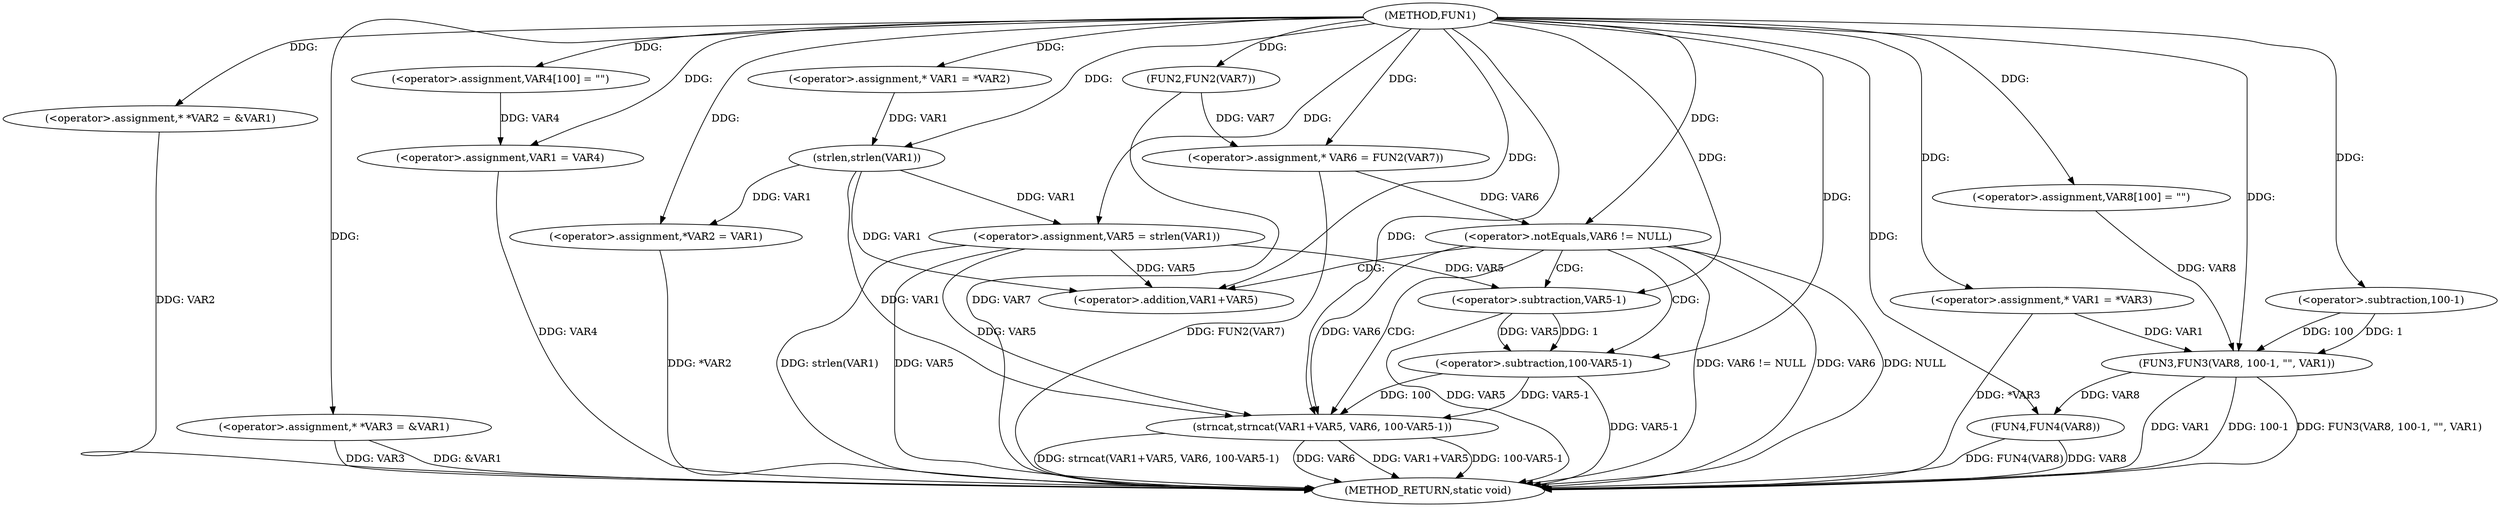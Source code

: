 digraph FUN1 {  
"1000100" [label = "(METHOD,FUN1)" ]
"1000176" [label = "(METHOD_RETURN,static void)" ]
"1000104" [label = "(<operator>.assignment,* *VAR2 = &VAR1)" ]
"1000109" [label = "(<operator>.assignment,* *VAR3 = &VAR1)" ]
"1000114" [label = "(<operator>.assignment,VAR4[100] = \"\")" ]
"1000117" [label = "(<operator>.assignment,VAR1 = VAR4)" ]
"1000122" [label = "(<operator>.assignment,* VAR1 = *VAR2)" ]
"1000128" [label = "(<operator>.assignment,VAR5 = strlen(VAR1))" ]
"1000130" [label = "(strlen,strlen(VAR1))" ]
"1000133" [label = "(<operator>.assignment,* VAR6 = FUN2(VAR7))" ]
"1000135" [label = "(FUN2,FUN2(VAR7))" ]
"1000138" [label = "(<operator>.notEquals,VAR6 != NULL)" ]
"1000142" [label = "(strncat,strncat(VAR1+VAR5, VAR6, 100-VAR5-1))" ]
"1000143" [label = "(<operator>.addition,VAR1+VAR5)" ]
"1000147" [label = "(<operator>.subtraction,100-VAR5-1)" ]
"1000149" [label = "(<operator>.subtraction,VAR5-1)" ]
"1000152" [label = "(<operator>.assignment,*VAR2 = VAR1)" ]
"1000158" [label = "(<operator>.assignment,* VAR1 = *VAR3)" ]
"1000164" [label = "(<operator>.assignment,VAR8[100] = \"\")" ]
"1000167" [label = "(FUN3,FUN3(VAR8, 100-1, \"\", VAR1))" ]
"1000169" [label = "(<operator>.subtraction,100-1)" ]
"1000174" [label = "(FUN4,FUN4(VAR8))" ]
  "1000142" -> "1000176"  [ label = "DDG: strncat(VAR1+VAR5, VAR6, 100-VAR5-1)"] 
  "1000167" -> "1000176"  [ label = "DDG: 100-1"] 
  "1000104" -> "1000176"  [ label = "DDG: VAR2"] 
  "1000138" -> "1000176"  [ label = "DDG: VAR6"] 
  "1000147" -> "1000176"  [ label = "DDG: VAR5-1"] 
  "1000152" -> "1000176"  [ label = "DDG: *VAR2"] 
  "1000149" -> "1000176"  [ label = "DDG: VAR5"] 
  "1000117" -> "1000176"  [ label = "DDG: VAR4"] 
  "1000142" -> "1000176"  [ label = "DDG: VAR6"] 
  "1000128" -> "1000176"  [ label = "DDG: strlen(VAR1)"] 
  "1000158" -> "1000176"  [ label = "DDG: *VAR3"] 
  "1000138" -> "1000176"  [ label = "DDG: NULL"] 
  "1000128" -> "1000176"  [ label = "DDG: VAR5"] 
  "1000167" -> "1000176"  [ label = "DDG: FUN3(VAR8, 100-1, \"\", VAR1)"] 
  "1000133" -> "1000176"  [ label = "DDG: FUN2(VAR7)"] 
  "1000109" -> "1000176"  [ label = "DDG: VAR3"] 
  "1000167" -> "1000176"  [ label = "DDG: VAR1"] 
  "1000142" -> "1000176"  [ label = "DDG: VAR1+VAR5"] 
  "1000135" -> "1000176"  [ label = "DDG: VAR7"] 
  "1000138" -> "1000176"  [ label = "DDG: VAR6 != NULL"] 
  "1000142" -> "1000176"  [ label = "DDG: 100-VAR5-1"] 
  "1000109" -> "1000176"  [ label = "DDG: &VAR1"] 
  "1000174" -> "1000176"  [ label = "DDG: FUN4(VAR8)"] 
  "1000174" -> "1000176"  [ label = "DDG: VAR8"] 
  "1000100" -> "1000104"  [ label = "DDG: "] 
  "1000100" -> "1000109"  [ label = "DDG: "] 
  "1000100" -> "1000114"  [ label = "DDG: "] 
  "1000114" -> "1000117"  [ label = "DDG: VAR4"] 
  "1000100" -> "1000117"  [ label = "DDG: "] 
  "1000100" -> "1000122"  [ label = "DDG: "] 
  "1000130" -> "1000128"  [ label = "DDG: VAR1"] 
  "1000100" -> "1000128"  [ label = "DDG: "] 
  "1000122" -> "1000130"  [ label = "DDG: VAR1"] 
  "1000100" -> "1000130"  [ label = "DDG: "] 
  "1000135" -> "1000133"  [ label = "DDG: VAR7"] 
  "1000100" -> "1000133"  [ label = "DDG: "] 
  "1000100" -> "1000135"  [ label = "DDG: "] 
  "1000133" -> "1000138"  [ label = "DDG: VAR6"] 
  "1000100" -> "1000138"  [ label = "DDG: "] 
  "1000130" -> "1000142"  [ label = "DDG: VAR1"] 
  "1000100" -> "1000142"  [ label = "DDG: "] 
  "1000128" -> "1000142"  [ label = "DDG: VAR5"] 
  "1000130" -> "1000143"  [ label = "DDG: VAR1"] 
  "1000100" -> "1000143"  [ label = "DDG: "] 
  "1000128" -> "1000143"  [ label = "DDG: VAR5"] 
  "1000138" -> "1000142"  [ label = "DDG: VAR6"] 
  "1000147" -> "1000142"  [ label = "DDG: 100"] 
  "1000147" -> "1000142"  [ label = "DDG: VAR5-1"] 
  "1000100" -> "1000147"  [ label = "DDG: "] 
  "1000149" -> "1000147"  [ label = "DDG: VAR5"] 
  "1000149" -> "1000147"  [ label = "DDG: 1"] 
  "1000100" -> "1000149"  [ label = "DDG: "] 
  "1000128" -> "1000149"  [ label = "DDG: VAR5"] 
  "1000130" -> "1000152"  [ label = "DDG: VAR1"] 
  "1000100" -> "1000152"  [ label = "DDG: "] 
  "1000100" -> "1000158"  [ label = "DDG: "] 
  "1000100" -> "1000164"  [ label = "DDG: "] 
  "1000164" -> "1000167"  [ label = "DDG: VAR8"] 
  "1000100" -> "1000167"  [ label = "DDG: "] 
  "1000169" -> "1000167"  [ label = "DDG: 100"] 
  "1000169" -> "1000167"  [ label = "DDG: 1"] 
  "1000100" -> "1000169"  [ label = "DDG: "] 
  "1000158" -> "1000167"  [ label = "DDG: VAR1"] 
  "1000167" -> "1000174"  [ label = "DDG: VAR8"] 
  "1000100" -> "1000174"  [ label = "DDG: "] 
  "1000138" -> "1000142"  [ label = "CDG: "] 
  "1000138" -> "1000147"  [ label = "CDG: "] 
  "1000138" -> "1000143"  [ label = "CDG: "] 
  "1000138" -> "1000149"  [ label = "CDG: "] 
}
